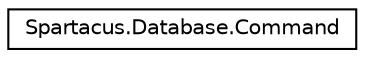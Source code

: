digraph "Gráfico de Hierarquia de Classes"
{
  edge [fontname="Helvetica",fontsize="10",labelfontname="Helvetica",labelfontsize="10"];
  node [fontname="Helvetica",fontsize="10",shape=record];
  rankdir="LR";
  Node1 [label="Spartacus.Database.Command",height=0.2,width=0.4,color="black", fillcolor="white", style="filled",URL="$classSpartacus_1_1Database_1_1Command.html",tooltip="Classe Command. Representa um comando SQL que pode possuir parâmetros entre #. "];
}
